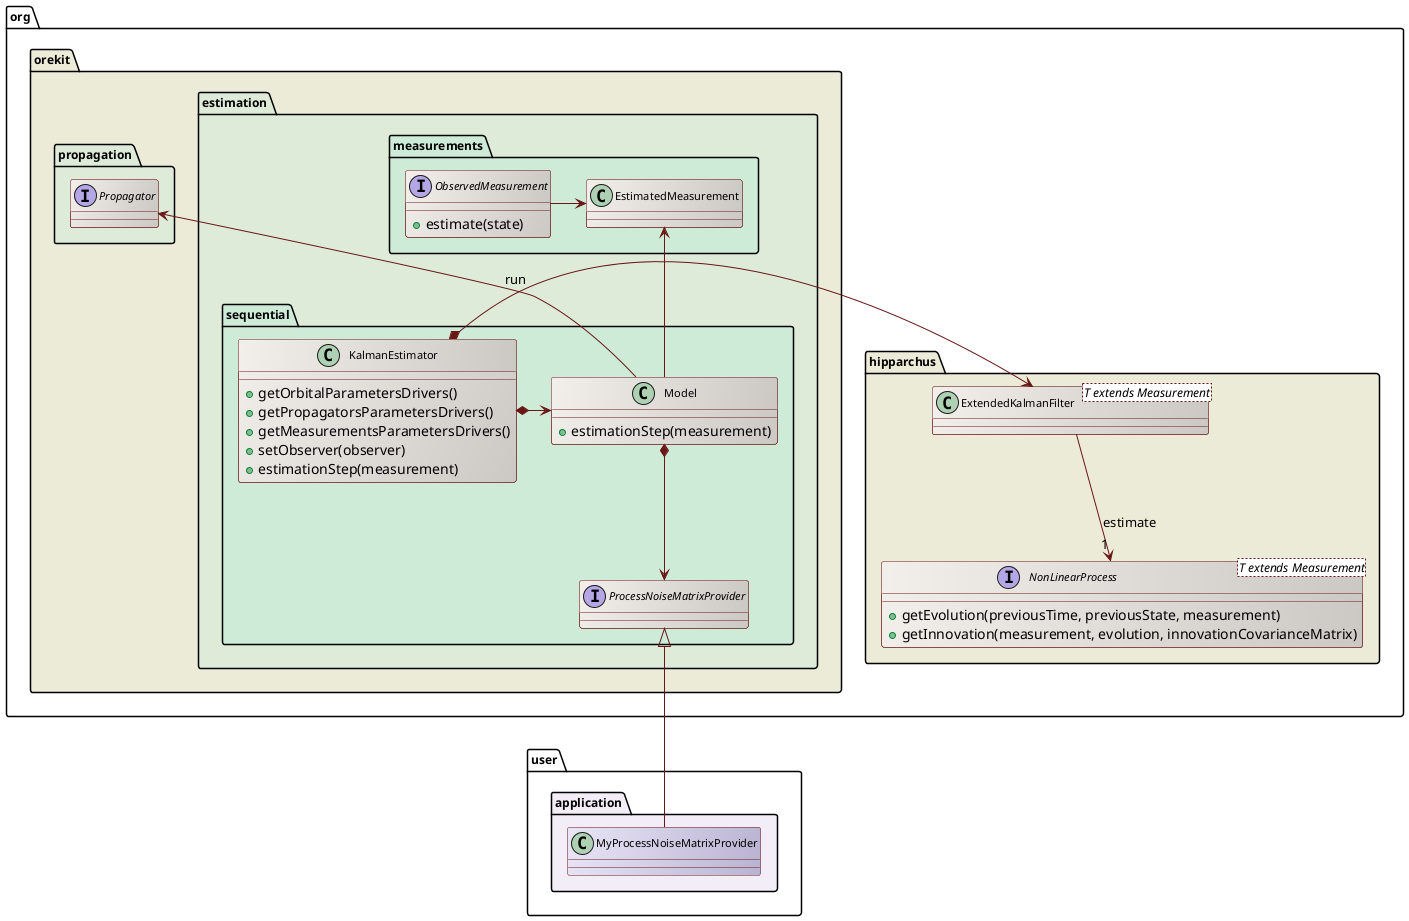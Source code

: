 ' Copyright 2002-2018 CS Systèmes d'Information
' Licensed to CS Systèmes d'Information (CS) under one or more
' contributor license agreements.  See the NOTICE file distributed with
' this work for additional information regarding copyright ownership.
' CS licenses this file to You under the Apache License, Version 2.0
' (the "License"); you may not use this file except in compliance with
' the License.  You may obtain a copy of the License at
'
'   http://www.apache.org/licenses/LICENSE-2.0
'
' Unless required by applicable law or agreed to in writing, software
' distributed under the License is distributed on an "AS IS" BASIS,
' WITHOUT WARRANTIES OR CONDITIONS OF ANY KIND, either express or implied.
' See the License for the specific language governing permissions and
' limitations under the License.
 
@startuml

  skinparam svek                  true
  skinparam ClassBackgroundColor  #F3EFEB/CCC9C5
  skinparam ClassArrowColor       #691616
  skinparam ClassBorderColor      #691616
  skinparam NoteBackgroundColor   #F3EFEB
  skinparam NoteBorderColor       #691616
  skinparam NoteFontColor         #691616
  skinparam ClassFontSize         11
  skinparam PackageFontSize       12

  package org.hipparchus #ECEBD8 {

    interface "NonLinearProcess<T extends Measurement>" as NonLinearProcess_T {
      +getEvolution(previousTime, previousState, measurement)
      +getInnovation(measurement, evolution, innovationCovarianceMatrix)
    }

    class "ExtendedKalmanFilter<T extends Measurement>" as ExtendedKalmanFilter_T

    ExtendedKalmanFilter_T --> "1" NonLinearProcess_T : estimate

  }

  package org.orekit #ECEBD8 {

    package estimation #DDEBD8 {

      package measurements #CEEBD8 {
        class EstimatedMeasurement
        interface ObservedMeasurement {
          +estimate(state)
        }
        EstimatedMeasurement <-left- ObservedMeasurement
      }

      package sequential #CEEBD8 {

        interface ProcessNoiseMatrixProvider

        class KalmanEstimator {
          +getOrbitalParametersDrivers()
          +getPropagatorsParametersDrivers()
          +getMeasurementsParametersDrivers()
          +setObserver(observer)
          +estimationStep(measurement)
        }

        class Model {
          +estimationStep(measurement)
        }

        Model <-left-* KalmanEstimator
        KalmanEstimator *-right-> ExtendedKalmanFilter_T
        Model *--> ProcessNoiseMatrixProvider
        EstimatedMeasurement <-- Model

      }

    }

    package propagation #DDEBD8 {
      interface Propagator
      Propagator <-- Model : run
    }

  }

  package user.application #F3EDF7 {
    class MyProcessNoiseMatrixProvider #EAE6F7/B9B3D2
    ProcessNoiseMatrixProvider <|-- MyProcessNoiseMatrixProvider
  }

@enduml
